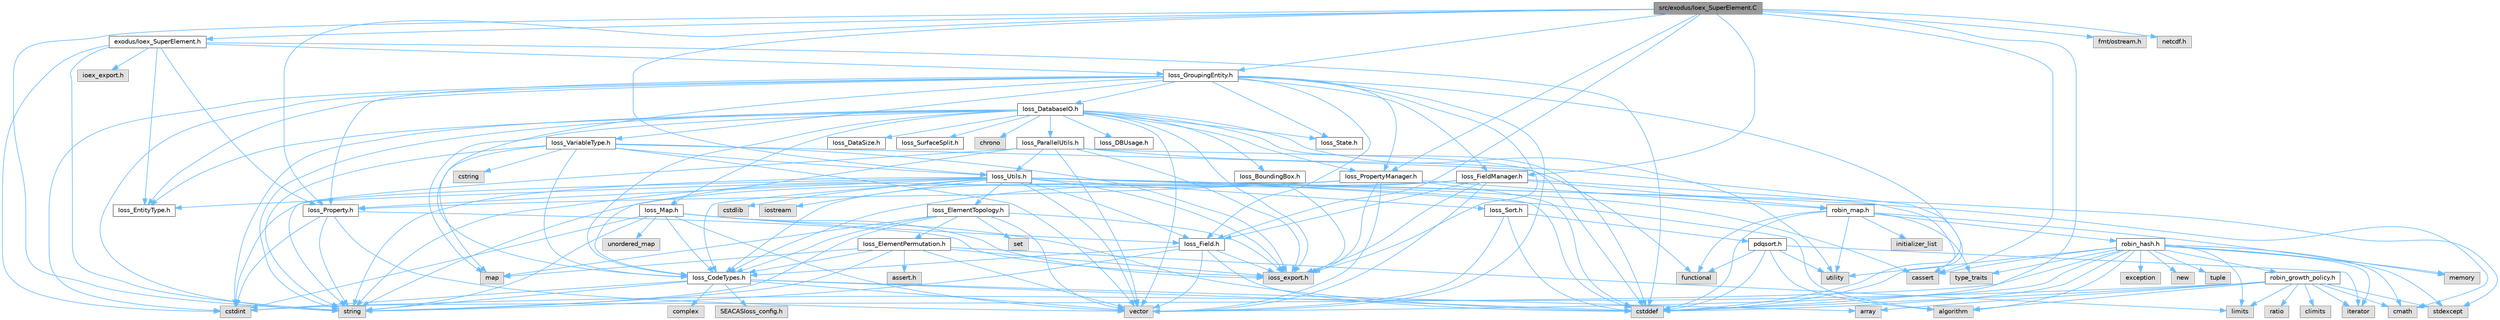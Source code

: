 digraph "src/exodus/Ioex_SuperElement.C"
{
 // INTERACTIVE_SVG=YES
 // LATEX_PDF_SIZE
  bgcolor="transparent";
  edge [fontname=Helvetica,fontsize=10,labelfontname=Helvetica,labelfontsize=10];
  node [fontname=Helvetica,fontsize=10,shape=box,height=0.2,width=0.4];
  Node1 [id="Node000001",label="src/exodus/Ioex_SuperElement.C",height=0.2,width=0.4,color="gray40", fillcolor="grey60", style="filled", fontcolor="black",tooltip=" "];
  Node1 -> Node2 [id="edge1_Node000001_Node000002",color="steelblue1",style="solid",tooltip=" "];
  Node2 [id="Node000002",label="exodus/Ioex_SuperElement.h",height=0.2,width=0.4,color="grey40", fillcolor="white", style="filled",URL="$Ioex__SuperElement_8h.html",tooltip=" "];
  Node2 -> Node3 [id="edge2_Node000002_Node000003",color="steelblue1",style="solid",tooltip=" "];
  Node3 [id="Node000003",label="ioex_export.h",height=0.2,width=0.4,color="grey60", fillcolor="#E0E0E0", style="filled",tooltip=" "];
  Node2 -> Node4 [id="edge3_Node000002_Node000004",color="steelblue1",style="solid",tooltip=" "];
  Node4 [id="Node000004",label="Ioss_EntityType.h",height=0.2,width=0.4,color="grey40", fillcolor="white", style="filled",URL="$Ioss__EntityType_8h.html",tooltip=" "];
  Node2 -> Node5 [id="edge4_Node000002_Node000005",color="steelblue1",style="solid",tooltip=" "];
  Node5 [id="Node000005",label="Ioss_Property.h",height=0.2,width=0.4,color="grey40", fillcolor="white", style="filled",URL="$Ioss__Property_8h.html",tooltip=" "];
  Node5 -> Node6 [id="edge5_Node000005_Node000006",color="steelblue1",style="solid",tooltip=" "];
  Node6 [id="Node000006",label="ioss_export.h",height=0.2,width=0.4,color="grey60", fillcolor="#E0E0E0", style="filled",tooltip=" "];
  Node5 -> Node7 [id="edge6_Node000005_Node000007",color="steelblue1",style="solid",tooltip=" "];
  Node7 [id="Node000007",label="cstdint",height=0.2,width=0.4,color="grey60", fillcolor="#E0E0E0", style="filled",tooltip=" "];
  Node5 -> Node8 [id="edge7_Node000005_Node000008",color="steelblue1",style="solid",tooltip=" "];
  Node8 [id="Node000008",label="string",height=0.2,width=0.4,color="grey60", fillcolor="#E0E0E0", style="filled",tooltip=" "];
  Node5 -> Node9 [id="edge8_Node000005_Node000009",color="steelblue1",style="solid",tooltip=" "];
  Node9 [id="Node000009",label="vector",height=0.2,width=0.4,color="grey60", fillcolor="#E0E0E0", style="filled",tooltip=" "];
  Node2 -> Node10 [id="edge9_Node000002_Node000010",color="steelblue1",style="solid",tooltip=" "];
  Node10 [id="Node000010",label="Ioss_GroupingEntity.h",height=0.2,width=0.4,color="grey40", fillcolor="white", style="filled",URL="$Ioss__GroupingEntity_8h.html",tooltip=" "];
  Node10 -> Node6 [id="edge10_Node000010_Node000006",color="steelblue1",style="solid",tooltip=" "];
  Node10 -> Node11 [id="edge11_Node000010_Node000011",color="steelblue1",style="solid",tooltip=" "];
  Node11 [id="Node000011",label="Ioss_CodeTypes.h",height=0.2,width=0.4,color="grey40", fillcolor="white", style="filled",URL="$Ioss__CodeTypes_8h.html",tooltip=" "];
  Node11 -> Node12 [id="edge12_Node000011_Node000012",color="steelblue1",style="solid",tooltip=" "];
  Node12 [id="Node000012",label="array",height=0.2,width=0.4,color="grey60", fillcolor="#E0E0E0", style="filled",tooltip=" "];
  Node11 -> Node13 [id="edge13_Node000011_Node000013",color="steelblue1",style="solid",tooltip=" "];
  Node13 [id="Node000013",label="cstddef",height=0.2,width=0.4,color="grey60", fillcolor="#E0E0E0", style="filled",tooltip=" "];
  Node11 -> Node7 [id="edge14_Node000011_Node000007",color="steelblue1",style="solid",tooltip=" "];
  Node11 -> Node8 [id="edge15_Node000011_Node000008",color="steelblue1",style="solid",tooltip=" "];
  Node11 -> Node9 [id="edge16_Node000011_Node000009",color="steelblue1",style="solid",tooltip=" "];
  Node11 -> Node14 [id="edge17_Node000011_Node000014",color="steelblue1",style="solid",tooltip=" "];
  Node14 [id="Node000014",label="SEACASIoss_config.h",height=0.2,width=0.4,color="grey60", fillcolor="#E0E0E0", style="filled",tooltip=" "];
  Node11 -> Node15 [id="edge18_Node000011_Node000015",color="steelblue1",style="solid",tooltip=" "];
  Node15 [id="Node000015",label="complex",height=0.2,width=0.4,color="grey60", fillcolor="#E0E0E0", style="filled",tooltip=" "];
  Node10 -> Node16 [id="edge19_Node000010_Node000016",color="steelblue1",style="solid",tooltip=" "];
  Node16 [id="Node000016",label="Ioss_DatabaseIO.h",height=0.2,width=0.4,color="grey40", fillcolor="white", style="filled",URL="$Ioss__DatabaseIO_8h.html",tooltip=" "];
  Node16 -> Node6 [id="edge20_Node000016_Node000006",color="steelblue1",style="solid",tooltip=" "];
  Node16 -> Node17 [id="edge21_Node000016_Node000017",color="steelblue1",style="solid",tooltip=" "];
  Node17 [id="Node000017",label="Ioss_BoundingBox.h",height=0.2,width=0.4,color="grey40", fillcolor="white", style="filled",URL="$Ioss__BoundingBox_8h.html",tooltip=" "];
  Node17 -> Node6 [id="edge22_Node000017_Node000006",color="steelblue1",style="solid",tooltip=" "];
  Node16 -> Node11 [id="edge23_Node000016_Node000011",color="steelblue1",style="solid",tooltip=" "];
  Node16 -> Node18 [id="edge24_Node000016_Node000018",color="steelblue1",style="solid",tooltip=" "];
  Node18 [id="Node000018",label="Ioss_DBUsage.h",height=0.2,width=0.4,color="grey40", fillcolor="white", style="filled",URL="$Ioss__DBUsage_8h.html",tooltip=" "];
  Node16 -> Node19 [id="edge25_Node000016_Node000019",color="steelblue1",style="solid",tooltip=" "];
  Node19 [id="Node000019",label="Ioss_DataSize.h",height=0.2,width=0.4,color="grey40", fillcolor="white", style="filled",URL="$Ioss__DataSize_8h.html",tooltip=" "];
  Node16 -> Node4 [id="edge26_Node000016_Node000004",color="steelblue1",style="solid",tooltip=" "];
  Node16 -> Node20 [id="edge27_Node000016_Node000020",color="steelblue1",style="solid",tooltip=" "];
  Node20 [id="Node000020",label="Ioss_Map.h",height=0.2,width=0.4,color="grey40", fillcolor="white", style="filled",URL="$Ioss__Map_8h.html",tooltip=" "];
  Node20 -> Node6 [id="edge28_Node000020_Node000006",color="steelblue1",style="solid",tooltip=" "];
  Node20 -> Node11 [id="edge29_Node000020_Node000011",color="steelblue1",style="solid",tooltip=" "];
  Node20 -> Node21 [id="edge30_Node000020_Node000021",color="steelblue1",style="solid",tooltip=" "];
  Node21 [id="Node000021",label="Ioss_Field.h",height=0.2,width=0.4,color="grey40", fillcolor="white", style="filled",URL="$Ioss__Field_8h.html",tooltip=" "];
  Node21 -> Node6 [id="edge31_Node000021_Node000006",color="steelblue1",style="solid",tooltip=" "];
  Node21 -> Node11 [id="edge32_Node000021_Node000011",color="steelblue1",style="solid",tooltip=" "];
  Node21 -> Node13 [id="edge33_Node000021_Node000013",color="steelblue1",style="solid",tooltip=" "];
  Node21 -> Node8 [id="edge34_Node000021_Node000008",color="steelblue1",style="solid",tooltip=" "];
  Node21 -> Node9 [id="edge35_Node000021_Node000009",color="steelblue1",style="solid",tooltip=" "];
  Node20 -> Node13 [id="edge36_Node000020_Node000013",color="steelblue1",style="solid",tooltip=" "];
  Node20 -> Node7 [id="edge37_Node000020_Node000007",color="steelblue1",style="solid",tooltip=" "];
  Node20 -> Node8 [id="edge38_Node000020_Node000008",color="steelblue1",style="solid",tooltip=" "];
  Node20 -> Node9 [id="edge39_Node000020_Node000009",color="steelblue1",style="solid",tooltip=" "];
  Node20 -> Node22 [id="edge40_Node000020_Node000022",color="steelblue1",style="solid",tooltip=" "];
  Node22 [id="Node000022",label="unordered_map",height=0.2,width=0.4,color="grey60", fillcolor="#E0E0E0", style="filled",tooltip=" "];
  Node16 -> Node23 [id="edge41_Node000016_Node000023",color="steelblue1",style="solid",tooltip=" "];
  Node23 [id="Node000023",label="Ioss_ParallelUtils.h",height=0.2,width=0.4,color="grey40", fillcolor="white", style="filled",URL="$Ioss__ParallelUtils_8h.html",tooltip=" "];
  Node23 -> Node6 [id="edge42_Node000023_Node000006",color="steelblue1",style="solid",tooltip=" "];
  Node23 -> Node11 [id="edge43_Node000023_Node000011",color="steelblue1",style="solid",tooltip=" "];
  Node23 -> Node24 [id="edge44_Node000023_Node000024",color="steelblue1",style="solid",tooltip=" "];
  Node24 [id="Node000024",label="Ioss_Utils.h",height=0.2,width=0.4,color="grey40", fillcolor="white", style="filled",URL="$Ioss__Utils_8h.html",tooltip=" "];
  Node24 -> Node6 [id="edge45_Node000024_Node000006",color="steelblue1",style="solid",tooltip=" "];
  Node24 -> Node11 [id="edge46_Node000024_Node000011",color="steelblue1",style="solid",tooltip=" "];
  Node24 -> Node25 [id="edge47_Node000024_Node000025",color="steelblue1",style="solid",tooltip=" "];
  Node25 [id="Node000025",label="Ioss_ElementTopology.h",height=0.2,width=0.4,color="grey40", fillcolor="white", style="filled",URL="$Ioss__ElementTopology_8h.html",tooltip=" "];
  Node25 -> Node6 [id="edge48_Node000025_Node000006",color="steelblue1",style="solid",tooltip=" "];
  Node25 -> Node11 [id="edge49_Node000025_Node000011",color="steelblue1",style="solid",tooltip=" "];
  Node25 -> Node26 [id="edge50_Node000025_Node000026",color="steelblue1",style="solid",tooltip=" "];
  Node26 [id="Node000026",label="Ioss_ElementPermutation.h",height=0.2,width=0.4,color="grey40", fillcolor="white", style="filled",URL="$Ioss__ElementPermutation_8h.html",tooltip=" "];
  Node26 -> Node6 [id="edge51_Node000026_Node000006",color="steelblue1",style="solid",tooltip=" "];
  Node26 -> Node11 [id="edge52_Node000026_Node000011",color="steelblue1",style="solid",tooltip=" "];
  Node26 -> Node27 [id="edge53_Node000026_Node000027",color="steelblue1",style="solid",tooltip=" "];
  Node27 [id="Node000027",label="assert.h",height=0.2,width=0.4,color="grey60", fillcolor="#E0E0E0", style="filled",tooltip=" "];
  Node26 -> Node28 [id="edge54_Node000026_Node000028",color="steelblue1",style="solid",tooltip=" "];
  Node28 [id="Node000028",label="limits",height=0.2,width=0.4,color="grey60", fillcolor="#E0E0E0", style="filled",tooltip=" "];
  Node26 -> Node29 [id="edge55_Node000026_Node000029",color="steelblue1",style="solid",tooltip=" "];
  Node29 [id="Node000029",label="map",height=0.2,width=0.4,color="grey60", fillcolor="#E0E0E0", style="filled",tooltip=" "];
  Node26 -> Node8 [id="edge56_Node000026_Node000008",color="steelblue1",style="solid",tooltip=" "];
  Node26 -> Node9 [id="edge57_Node000026_Node000009",color="steelblue1",style="solid",tooltip=" "];
  Node25 -> Node29 [id="edge58_Node000025_Node000029",color="steelblue1",style="solid",tooltip=" "];
  Node25 -> Node30 [id="edge59_Node000025_Node000030",color="steelblue1",style="solid",tooltip=" "];
  Node30 [id="Node000030",label="set",height=0.2,width=0.4,color="grey60", fillcolor="#E0E0E0", style="filled",tooltip=" "];
  Node25 -> Node8 [id="edge60_Node000025_Node000008",color="steelblue1",style="solid",tooltip=" "];
  Node25 -> Node9 [id="edge61_Node000025_Node000009",color="steelblue1",style="solid",tooltip=" "];
  Node24 -> Node4 [id="edge62_Node000024_Node000004",color="steelblue1",style="solid",tooltip=" "];
  Node24 -> Node21 [id="edge63_Node000024_Node000021",color="steelblue1",style="solid",tooltip=" "];
  Node24 -> Node5 [id="edge64_Node000024_Node000005",color="steelblue1",style="solid",tooltip=" "];
  Node24 -> Node31 [id="edge65_Node000024_Node000031",color="steelblue1",style="solid",tooltip=" "];
  Node31 [id="Node000031",label="Ioss_Sort.h",height=0.2,width=0.4,color="grey40", fillcolor="white", style="filled",URL="$Ioss__Sort_8h.html",tooltip=" "];
  Node31 -> Node32 [id="edge66_Node000031_Node000032",color="steelblue1",style="solid",tooltip=" "];
  Node32 [id="Node000032",label="pdqsort.h",height=0.2,width=0.4,color="grey40", fillcolor="white", style="filled",URL="$pdqsort_8h.html",tooltip=" "];
  Node32 -> Node33 [id="edge67_Node000032_Node000033",color="steelblue1",style="solid",tooltip=" "];
  Node33 [id="Node000033",label="algorithm",height=0.2,width=0.4,color="grey60", fillcolor="#E0E0E0", style="filled",tooltip=" "];
  Node32 -> Node13 [id="edge68_Node000032_Node000013",color="steelblue1",style="solid",tooltip=" "];
  Node32 -> Node34 [id="edge69_Node000032_Node000034",color="steelblue1",style="solid",tooltip=" "];
  Node34 [id="Node000034",label="functional",height=0.2,width=0.4,color="grey60", fillcolor="#E0E0E0", style="filled",tooltip=" "];
  Node32 -> Node35 [id="edge70_Node000032_Node000035",color="steelblue1",style="solid",tooltip=" "];
  Node35 [id="Node000035",label="iterator",height=0.2,width=0.4,color="grey60", fillcolor="#E0E0E0", style="filled",tooltip=" "];
  Node32 -> Node36 [id="edge71_Node000032_Node000036",color="steelblue1",style="solid",tooltip=" "];
  Node36 [id="Node000036",label="utility",height=0.2,width=0.4,color="grey60", fillcolor="#E0E0E0", style="filled",tooltip=" "];
  Node31 -> Node13 [id="edge72_Node000031_Node000013",color="steelblue1",style="solid",tooltip=" "];
  Node31 -> Node9 [id="edge73_Node000031_Node000009",color="steelblue1",style="solid",tooltip=" "];
  Node24 -> Node33 [id="edge74_Node000024_Node000033",color="steelblue1",style="solid",tooltip=" "];
  Node24 -> Node37 [id="edge75_Node000024_Node000037",color="steelblue1",style="solid",tooltip=" "];
  Node37 [id="Node000037",label="cassert",height=0.2,width=0.4,color="grey60", fillcolor="#E0E0E0", style="filled",tooltip=" "];
  Node24 -> Node38 [id="edge76_Node000024_Node000038",color="steelblue1",style="solid",tooltip=" "];
  Node38 [id="Node000038",label="cmath",height=0.2,width=0.4,color="grey60", fillcolor="#E0E0E0", style="filled",tooltip=" "];
  Node24 -> Node13 [id="edge77_Node000024_Node000013",color="steelblue1",style="solid",tooltip=" "];
  Node24 -> Node7 [id="edge78_Node000024_Node000007",color="steelblue1",style="solid",tooltip=" "];
  Node24 -> Node39 [id="edge79_Node000024_Node000039",color="steelblue1",style="solid",tooltip=" "];
  Node39 [id="Node000039",label="cstdlib",height=0.2,width=0.4,color="grey60", fillcolor="#E0E0E0", style="filled",tooltip=" "];
  Node24 -> Node40 [id="edge80_Node000024_Node000040",color="steelblue1",style="solid",tooltip=" "];
  Node40 [id="Node000040",label="iostream",height=0.2,width=0.4,color="grey60", fillcolor="#E0E0E0", style="filled",tooltip=" "];
  Node24 -> Node41 [id="edge81_Node000024_Node000041",color="steelblue1",style="solid",tooltip=" "];
  Node41 [id="Node000041",label="stdexcept",height=0.2,width=0.4,color="grey60", fillcolor="#E0E0E0", style="filled",tooltip=" "];
  Node24 -> Node8 [id="edge82_Node000024_Node000008",color="steelblue1",style="solid",tooltip=" "];
  Node24 -> Node9 [id="edge83_Node000024_Node000009",color="steelblue1",style="solid",tooltip=" "];
  Node23 -> Node37 [id="edge84_Node000023_Node000037",color="steelblue1",style="solid",tooltip=" "];
  Node23 -> Node13 [id="edge85_Node000023_Node000013",color="steelblue1",style="solid",tooltip=" "];
  Node23 -> Node8 [id="edge86_Node000023_Node000008",color="steelblue1",style="solid",tooltip=" "];
  Node23 -> Node9 [id="edge87_Node000023_Node000009",color="steelblue1",style="solid",tooltip=" "];
  Node16 -> Node42 [id="edge88_Node000016_Node000042",color="steelblue1",style="solid",tooltip=" "];
  Node42 [id="Node000042",label="Ioss_PropertyManager.h",height=0.2,width=0.4,color="grey40", fillcolor="white", style="filled",URL="$Ioss__PropertyManager_8h.html",tooltip=" "];
  Node42 -> Node6 [id="edge89_Node000042_Node000006",color="steelblue1",style="solid",tooltip=" "];
  Node42 -> Node11 [id="edge90_Node000042_Node000011",color="steelblue1",style="solid",tooltip=" "];
  Node42 -> Node5 [id="edge91_Node000042_Node000005",color="steelblue1",style="solid",tooltip=" "];
  Node42 -> Node13 [id="edge92_Node000042_Node000013",color="steelblue1",style="solid",tooltip=" "];
  Node42 -> Node8 [id="edge93_Node000042_Node000008",color="steelblue1",style="solid",tooltip=" "];
  Node42 -> Node9 [id="edge94_Node000042_Node000009",color="steelblue1",style="solid",tooltip=" "];
  Node42 -> Node43 [id="edge95_Node000042_Node000043",color="steelblue1",style="solid",tooltip=" "];
  Node43 [id="Node000043",label="robin_map.h",height=0.2,width=0.4,color="grey40", fillcolor="white", style="filled",URL="$robin__map_8h.html",tooltip=" "];
  Node43 -> Node13 [id="edge96_Node000043_Node000013",color="steelblue1",style="solid",tooltip=" "];
  Node43 -> Node34 [id="edge97_Node000043_Node000034",color="steelblue1",style="solid",tooltip=" "];
  Node43 -> Node44 [id="edge98_Node000043_Node000044",color="steelblue1",style="solid",tooltip=" "];
  Node44 [id="Node000044",label="initializer_list",height=0.2,width=0.4,color="grey60", fillcolor="#E0E0E0", style="filled",tooltip=" "];
  Node43 -> Node45 [id="edge99_Node000043_Node000045",color="steelblue1",style="solid",tooltip=" "];
  Node45 [id="Node000045",label="memory",height=0.2,width=0.4,color="grey60", fillcolor="#E0E0E0", style="filled",tooltip=" "];
  Node43 -> Node46 [id="edge100_Node000043_Node000046",color="steelblue1",style="solid",tooltip=" "];
  Node46 [id="Node000046",label="type_traits",height=0.2,width=0.4,color="grey60", fillcolor="#E0E0E0", style="filled",tooltip=" "];
  Node43 -> Node36 [id="edge101_Node000043_Node000036",color="steelblue1",style="solid",tooltip=" "];
  Node43 -> Node47 [id="edge102_Node000043_Node000047",color="steelblue1",style="solid",tooltip=" "];
  Node47 [id="Node000047",label="robin_hash.h",height=0.2,width=0.4,color="grey40", fillcolor="white", style="filled",URL="$robin__hash_8h.html",tooltip=" "];
  Node47 -> Node33 [id="edge103_Node000047_Node000033",color="steelblue1",style="solid",tooltip=" "];
  Node47 -> Node37 [id="edge104_Node000047_Node000037",color="steelblue1",style="solid",tooltip=" "];
  Node47 -> Node38 [id="edge105_Node000047_Node000038",color="steelblue1",style="solid",tooltip=" "];
  Node47 -> Node13 [id="edge106_Node000047_Node000013",color="steelblue1",style="solid",tooltip=" "];
  Node47 -> Node7 [id="edge107_Node000047_Node000007",color="steelblue1",style="solid",tooltip=" "];
  Node47 -> Node48 [id="edge108_Node000047_Node000048",color="steelblue1",style="solid",tooltip=" "];
  Node48 [id="Node000048",label="exception",height=0.2,width=0.4,color="grey60", fillcolor="#E0E0E0", style="filled",tooltip=" "];
  Node47 -> Node35 [id="edge109_Node000047_Node000035",color="steelblue1",style="solid",tooltip=" "];
  Node47 -> Node28 [id="edge110_Node000047_Node000028",color="steelblue1",style="solid",tooltip=" "];
  Node47 -> Node45 [id="edge111_Node000047_Node000045",color="steelblue1",style="solid",tooltip=" "];
  Node47 -> Node49 [id="edge112_Node000047_Node000049",color="steelblue1",style="solid",tooltip=" "];
  Node49 [id="Node000049",label="new",height=0.2,width=0.4,color="grey60", fillcolor="#E0E0E0", style="filled",tooltip=" "];
  Node47 -> Node41 [id="edge113_Node000047_Node000041",color="steelblue1",style="solid",tooltip=" "];
  Node47 -> Node50 [id="edge114_Node000047_Node000050",color="steelblue1",style="solid",tooltip=" "];
  Node50 [id="Node000050",label="tuple",height=0.2,width=0.4,color="grey60", fillcolor="#E0E0E0", style="filled",tooltip=" "];
  Node47 -> Node46 [id="edge115_Node000047_Node000046",color="steelblue1",style="solid",tooltip=" "];
  Node47 -> Node36 [id="edge116_Node000047_Node000036",color="steelblue1",style="solid",tooltip=" "];
  Node47 -> Node9 [id="edge117_Node000047_Node000009",color="steelblue1",style="solid",tooltip=" "];
  Node47 -> Node51 [id="edge118_Node000047_Node000051",color="steelblue1",style="solid",tooltip=" "];
  Node51 [id="Node000051",label="robin_growth_policy.h",height=0.2,width=0.4,color="grey40", fillcolor="white", style="filled",URL="$robin__growth__policy_8h.html",tooltip=" "];
  Node51 -> Node33 [id="edge119_Node000051_Node000033",color="steelblue1",style="solid",tooltip=" "];
  Node51 -> Node12 [id="edge120_Node000051_Node000012",color="steelblue1",style="solid",tooltip=" "];
  Node51 -> Node52 [id="edge121_Node000051_Node000052",color="steelblue1",style="solid",tooltip=" "];
  Node52 [id="Node000052",label="climits",height=0.2,width=0.4,color="grey60", fillcolor="#E0E0E0", style="filled",tooltip=" "];
  Node51 -> Node38 [id="edge122_Node000051_Node000038",color="steelblue1",style="solid",tooltip=" "];
  Node51 -> Node13 [id="edge123_Node000051_Node000013",color="steelblue1",style="solid",tooltip=" "];
  Node51 -> Node7 [id="edge124_Node000051_Node000007",color="steelblue1",style="solid",tooltip=" "];
  Node51 -> Node35 [id="edge125_Node000051_Node000035",color="steelblue1",style="solid",tooltip=" "];
  Node51 -> Node28 [id="edge126_Node000051_Node000028",color="steelblue1",style="solid",tooltip=" "];
  Node51 -> Node53 [id="edge127_Node000051_Node000053",color="steelblue1",style="solid",tooltip=" "];
  Node53 [id="Node000053",label="ratio",height=0.2,width=0.4,color="grey60", fillcolor="#E0E0E0", style="filled",tooltip=" "];
  Node51 -> Node41 [id="edge128_Node000051_Node000041",color="steelblue1",style="solid",tooltip=" "];
  Node16 -> Node54 [id="edge129_Node000016_Node000054",color="steelblue1",style="solid",tooltip=" "];
  Node54 [id="Node000054",label="Ioss_State.h",height=0.2,width=0.4,color="grey40", fillcolor="white", style="filled",URL="$Ioss__State_8h.html",tooltip=" "];
  Node16 -> Node55 [id="edge130_Node000016_Node000055",color="steelblue1",style="solid",tooltip=" "];
  Node55 [id="Node000055",label="Ioss_SurfaceSplit.h",height=0.2,width=0.4,color="grey40", fillcolor="white", style="filled",URL="$Ioss__SurfaceSplit_8h.html",tooltip=" "];
  Node16 -> Node56 [id="edge131_Node000016_Node000056",color="steelblue1",style="solid",tooltip=" "];
  Node56 [id="Node000056",label="chrono",height=0.2,width=0.4,color="grey60", fillcolor="#E0E0E0", style="filled",tooltip=" "];
  Node16 -> Node13 [id="edge132_Node000016_Node000013",color="steelblue1",style="solid",tooltip=" "];
  Node16 -> Node7 [id="edge133_Node000016_Node000007",color="steelblue1",style="solid",tooltip=" "];
  Node16 -> Node29 [id="edge134_Node000016_Node000029",color="steelblue1",style="solid",tooltip=" "];
  Node16 -> Node8 [id="edge135_Node000016_Node000008",color="steelblue1",style="solid",tooltip=" "];
  Node16 -> Node36 [id="edge136_Node000016_Node000036",color="steelblue1",style="solid",tooltip=" "];
  Node16 -> Node9 [id="edge137_Node000016_Node000009",color="steelblue1",style="solid",tooltip=" "];
  Node10 -> Node4 [id="edge138_Node000010_Node000004",color="steelblue1",style="solid",tooltip=" "];
  Node10 -> Node21 [id="edge139_Node000010_Node000021",color="steelblue1",style="solid",tooltip=" "];
  Node10 -> Node57 [id="edge140_Node000010_Node000057",color="steelblue1",style="solid",tooltip=" "];
  Node57 [id="Node000057",label="Ioss_FieldManager.h",height=0.2,width=0.4,color="grey40", fillcolor="white", style="filled",URL="$Ioss__FieldManager_8h.html",tooltip=" "];
  Node57 -> Node6 [id="edge141_Node000057_Node000006",color="steelblue1",style="solid",tooltip=" "];
  Node57 -> Node11 [id="edge142_Node000057_Node000011",color="steelblue1",style="solid",tooltip=" "];
  Node57 -> Node21 [id="edge143_Node000057_Node000021",color="steelblue1",style="solid",tooltip=" "];
  Node57 -> Node13 [id="edge144_Node000057_Node000013",color="steelblue1",style="solid",tooltip=" "];
  Node57 -> Node8 [id="edge145_Node000057_Node000008",color="steelblue1",style="solid",tooltip=" "];
  Node57 -> Node9 [id="edge146_Node000057_Node000009",color="steelblue1",style="solid",tooltip=" "];
  Node57 -> Node43 [id="edge147_Node000057_Node000043",color="steelblue1",style="solid",tooltip=" "];
  Node10 -> Node5 [id="edge148_Node000010_Node000005",color="steelblue1",style="solid",tooltip=" "];
  Node10 -> Node42 [id="edge149_Node000010_Node000042",color="steelblue1",style="solid",tooltip=" "];
  Node10 -> Node54 [id="edge150_Node000010_Node000054",color="steelblue1",style="solid",tooltip=" "];
  Node10 -> Node58 [id="edge151_Node000010_Node000058",color="steelblue1",style="solid",tooltip=" "];
  Node58 [id="Node000058",label="Ioss_VariableType.h",height=0.2,width=0.4,color="grey40", fillcolor="white", style="filled",URL="$Ioss__VariableType_8h.html",tooltip=" "];
  Node58 -> Node6 [id="edge152_Node000058_Node000006",color="steelblue1",style="solid",tooltip=" "];
  Node58 -> Node11 [id="edge153_Node000058_Node000011",color="steelblue1",style="solid",tooltip=" "];
  Node58 -> Node24 [id="edge154_Node000058_Node000024",color="steelblue1",style="solid",tooltip=" "];
  Node58 -> Node59 [id="edge155_Node000058_Node000059",color="steelblue1",style="solid",tooltip=" "];
  Node59 [id="Node000059",label="cstring",height=0.2,width=0.4,color="grey60", fillcolor="#E0E0E0", style="filled",tooltip=" "];
  Node58 -> Node34 [id="edge156_Node000058_Node000034",color="steelblue1",style="solid",tooltip=" "];
  Node58 -> Node29 [id="edge157_Node000058_Node000029",color="steelblue1",style="solid",tooltip=" "];
  Node58 -> Node8 [id="edge158_Node000058_Node000008",color="steelblue1",style="solid",tooltip=" "];
  Node58 -> Node9 [id="edge159_Node000058_Node000009",color="steelblue1",style="solid",tooltip=" "];
  Node10 -> Node13 [id="edge160_Node000010_Node000013",color="steelblue1",style="solid",tooltip=" "];
  Node10 -> Node7 [id="edge161_Node000010_Node000007",color="steelblue1",style="solid",tooltip=" "];
  Node10 -> Node8 [id="edge162_Node000010_Node000008",color="steelblue1",style="solid",tooltip=" "];
  Node10 -> Node9 [id="edge163_Node000010_Node000009",color="steelblue1",style="solid",tooltip=" "];
  Node2 -> Node13 [id="edge164_Node000002_Node000013",color="steelblue1",style="solid",tooltip=" "];
  Node2 -> Node7 [id="edge165_Node000002_Node000007",color="steelblue1",style="solid",tooltip=" "];
  Node2 -> Node8 [id="edge166_Node000002_Node000008",color="steelblue1",style="solid",tooltip=" "];
  Node1 -> Node21 [id="edge167_Node000001_Node000021",color="steelblue1",style="solid",tooltip=" "];
  Node1 -> Node5 [id="edge168_Node000001_Node000005",color="steelblue1",style="solid",tooltip=" "];
  Node1 -> Node24 [id="edge169_Node000001_Node000024",color="steelblue1",style="solid",tooltip=" "];
  Node1 -> Node37 [id="edge170_Node000001_Node000037",color="steelblue1",style="solid",tooltip=" "];
  Node1 -> Node13 [id="edge171_Node000001_Node000013",color="steelblue1",style="solid",tooltip=" "];
  Node1 -> Node60 [id="edge172_Node000001_Node000060",color="steelblue1",style="solid",tooltip=" "];
  Node60 [id="Node000060",label="fmt/ostream.h",height=0.2,width=0.4,color="grey60", fillcolor="#E0E0E0", style="filled",tooltip=" "];
  Node1 -> Node61 [id="edge173_Node000001_Node000061",color="steelblue1",style="solid",tooltip=" "];
  Node61 [id="Node000061",label="netcdf.h",height=0.2,width=0.4,color="grey60", fillcolor="#E0E0E0", style="filled",tooltip=" "];
  Node1 -> Node8 [id="edge174_Node000001_Node000008",color="steelblue1",style="solid",tooltip=" "];
  Node1 -> Node57 [id="edge175_Node000001_Node000057",color="steelblue1",style="solid",tooltip=" "];
  Node1 -> Node10 [id="edge176_Node000001_Node000010",color="steelblue1",style="solid",tooltip=" "];
  Node1 -> Node42 [id="edge177_Node000001_Node000042",color="steelblue1",style="solid",tooltip=" "];
}
